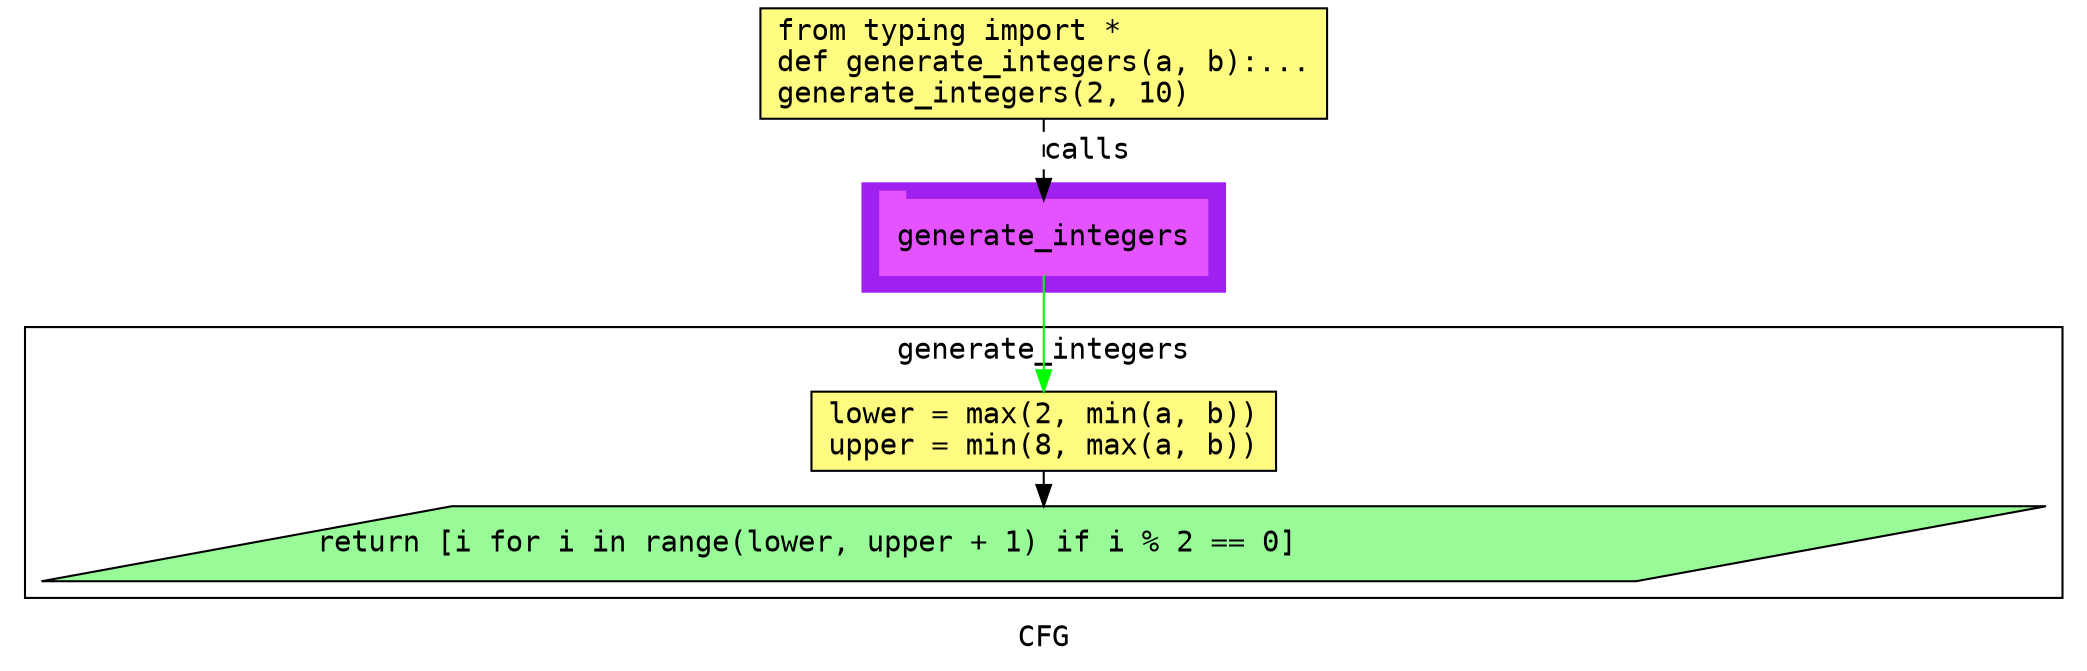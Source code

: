 digraph cluster288CFG {
	graph [bb="0,0,960,314",
		compound=True,
		fontname="DejaVu Sans Mono",
		label=CFG,
		lheight=0.21,
		lp="480,11.5",
		lwidth=0.35,
		pack=False,
		rankdir=TB,
		ranksep=0.02
	];
	node [fontname="DejaVu Sans Mono",
		label="\N"
	];
	edge [fontname="DejaVu Sans Mono"];
	subgraph cluster_1 {
		graph [bb="393,178,567,230",
			color=purple,
			compound=true,
			fontname="DejaVu Sans Mono",
			label="",
			rankdir=TB,
			ranksep=0.02,
			shape=tab,
			style=filled
		];
		node [fontname="DejaVu Sans Mono"];
		edge [fontname="DejaVu Sans Mono"];
		11	[color="#E552FF",
			height=0.5,
			label=generate_integers,
			linenum="[8]",
			pos="480,204",
			shape=tab,
			style=filled,
			width=2.1806];
	}
	subgraph cluster0generate_integers {
		graph [bb="8,31,952,161",
			compound=True,
			fontname="DejaVu Sans Mono",
			label=generate_integers,
			lheight=0.21,
			lp="480,149.5",
			lwidth=1.96,
			pack=False,
			rankdir=TB,
			ranksep=0.02
		];
		node [fontname="DejaVu Sans Mono"];
		edge [fontname="DejaVu Sans Mono"];
		subgraph cluster_3 {
			graph [color=purple,
				compound=true,
				fontname="DejaVu Sans Mono",
				label="",
				rankdir=TB,
				ranksep=0.02,
				shape=tab,
				style=filled
			];
			node [fontname="DejaVu Sans Mono"];
			edge [fontname="DejaVu Sans Mono"];
		}
		3	[fillcolor="#FFFB81",
			height=0.52778,
			label="lower = max(2, min(a, b))\lupper = min(8, max(a, b))\l",
			linenum="[3, 4]",
			pos="480,111",
			shape=rectangle,
			style="filled,solid",
			width=3.0972];
		8	[fillcolor="#98fb98",
			height=0.5,
			label="return [i for i in range(lower, upper + 1) if i % 2 == 0]\l",
			linenum="[6]",
			pos="480,57",
			shape=parallelogram,
			style="filled,solid",
			width=12.891];
		3 -> 8	[color=black,
			pos="e,480,75.216 480,91.813 480,89.708 480,87.527 480,85.334"];
	}
	1	[fillcolor="#FFFB81",
		height=0.73611,
		label="from typing import *\ldef generate_integers(a, b):...\lgenerate_integers(2, 10)\l",
		linenum="[1]",
		pos="480,287.5",
		shape=rectangle,
		style="filled,solid",
		width=3.7778];
	1 -> 11	[label=calls,
		lp="501,245.5",
		pos="e,480,222.13 480,260.71 480,251.66 480,241.47 480,232.3",
		style=dashed];
	11 -> 3	[color=green,
		pos="e,480,130.29 480,185.88 480,173.12 480,155.4 480,140.52"];
}
